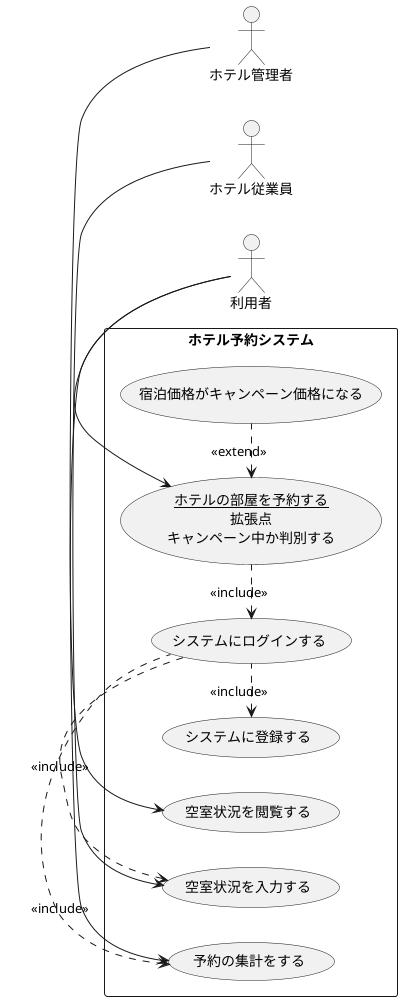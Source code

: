 @startuml ホテル予約システム
left to right direction
actor 利用者
actor ホテル従業員
actor ホテル管理者
rectangle ホテル予約システム{
usecase 空室状況を閲覧する
usecase 空室状況を入力する
usecase 予約の集計をする
usecase システムにログインする
usecase システムに登録する
usecase (<u>ホテルの部屋を予約する</u>\n拡張点\nキャンペーン中か判別する) as input
usecase 宿泊価格がキャンペーン価格になる
}
input <. (宿泊価格がキャンペーン価格になる) : <<extend>>
システムにログインする <. input : << include >>
input <- 利用者
システムに登録する <. システムにログインする : <<include>>
空室状況を閲覧する <- 利用者
空室状況を入力する <- ホテル従業員
予約の集計をする <- ホテル管理者
空室状況を入力する <. システムにログインする : <<include>>
予約の集計をする <. システムにログインする : <<include>>
@enduml